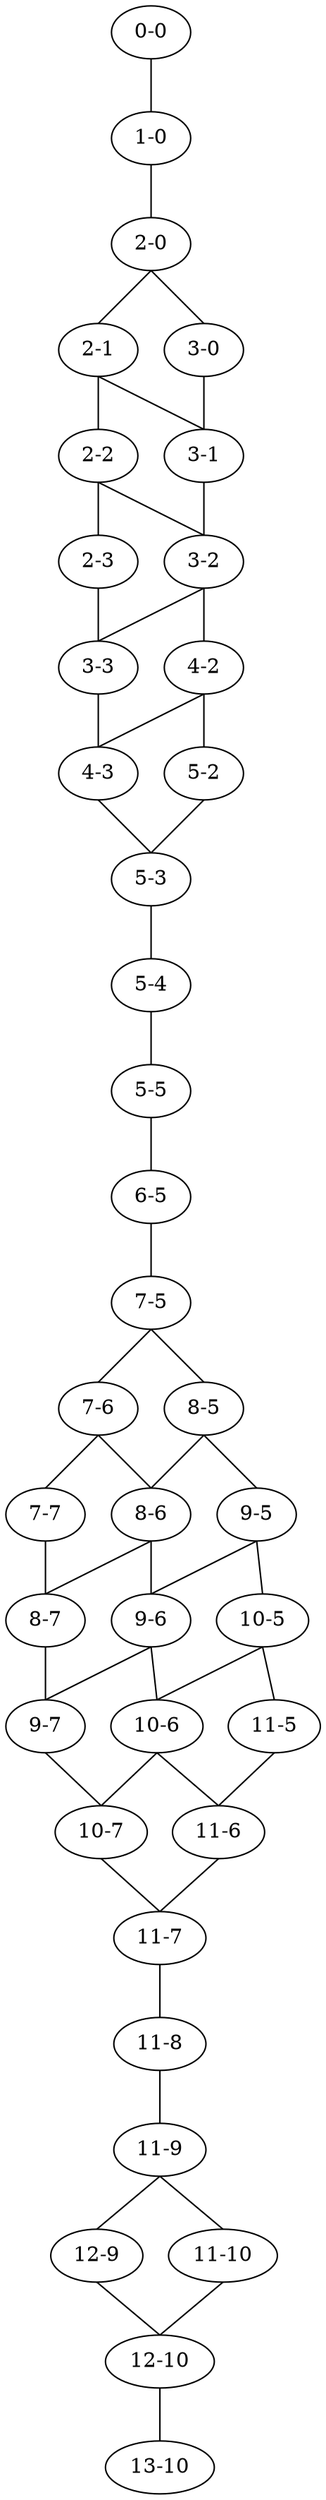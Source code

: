 digraph item_set {

// set edge attribute
edge [dir = none tailport = "s" headport = "n"]
splines=false

// the 1o layer
0 [label = "0-0"];

// the 2o layer
10 [label = "1-0"];

// the 3o layer
20 [label = "2-0"];

// the 4o layer
21 [label = "2-1"];
30 [label = "3-0"];

// the 5o layer
22 [label = "2-2"];
31 [label = "3-1"];

// the 6o layer
23 [label = "2-3"];
32 [label = "3-2"];

// the 7o layer
33 [label = "3-3"];
42 [label = "4-2"];

// the 8o layer
43 [label = "4-3"];
52 [label = "5-2"];

// the 9o layer
53 [label = "5-3"];

// the 10o layer
54 [label = "5-4"];

// the 11o layer
55 [label = "5-5"];

// the 12o layer
65 [label = "6-5"];

// the 13o layer
75 [label = "7-5"];

// the 14o layer
76 [label = "7-6"];
85 [label = "8-5"];

// the 15o layer
77 [label = "7-7"];
86 [label = "8-6"];
95 [label = "9-5"];

// the 16o layer
87 [label = "8-7"];
96 [label = "9-6"];
105 [label = "10-5"];

// the 17o layer
97 [label = "9-7"];
106 [label = "10-6"];
115 [label = "11-5"];

// the 18o layer
107 [label = "10-7"];
116 [label = "11-6"];

// the 19o layer
117 [label = "11-7"];

// the 20o layer
118 [label = "11-8"];

// the 21o layer
119 [label = "11-9"];

// the 22o layer
129 [label = "12-9"];
1110 [label = "11-10"];

// the 23o layer
1210 [label = "12-10"];

// the 24o layer
1310 [label = "13-10"];

0 -> {10}
10 -> {20}
20 -> {30,21}
21 -> {31,22}
22 -> {32,23}
23 -> {33}
30 -> {31}
31 -> {32}
32 -> {42,33}
33 -> {43}
42 -> {52,43}
43 -> {53}
52 -> {53}
53 -> {54}
54 -> {55}
55 -> {65}
65 -> {75}
75 -> {85,76}
76 -> {86,77}
77 -> {87}
85 -> {95,86}
86 -> {96,87}
87 -> {97}
95 -> {105,96}
96 -> {106,97}
97 -> {107}
105 -> {115,106}
106 -> {116,107}
107 -> {117}
115 -> {116}
116 -> {117}
117 -> {118}
118 -> {119}
119 -> {129,1110}
129 -> {1210}
1110 -> {1210}
1210 -> {1310}
}
